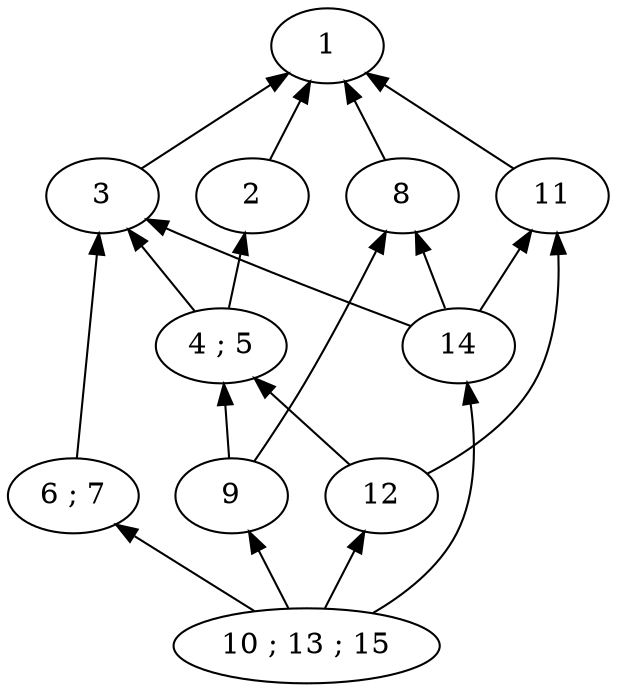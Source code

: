 strict digraph G {
	graph [bb="0,0,280,324"];
	node [label="\N"];
	1	 [height=0.5,
		label=1,
		pos="145,306",
		width=0.75];
	2	 [height=0.5,
		label=2,
		pos="109,234",
		width=0.75];
	1 -> 2	 [dir=back,
		pos="s,136.29,288.57 131.78,279.55 127.06,270.12 121.87,259.73 117.63,251.27"];
	3	 [height=0.5,
		label=3,
		pos="37,234",
		width=0.75];
	1 -> 3	 [dir=back,
		pos="s,125.69,293.13 117.35,287.56 98.175,274.78 73.136,258.09 56.141,246.76"];
	8	 [height=0.5,
		label=8,
		pos="181,234",
		width=0.75];
	1 -> 8	 [dir=back,
		pos="s,153.71,288.57 158.22,279.55 162.94,270.12 168.13,259.73 172.37,251.27"];
	11	 [height=0.5,
		label=11,
		pos="253,234",
		width=0.75];
	1 -> 11	 [dir=back,
		pos="s,164.31,293.13 172.65,287.56 191.82,274.78 216.86,258.09 233.86,246.76"];
	4	 [height=0.5,
		label="4 ; 5",
		pos="94,162",
		width=0.75];
	2 -> 4	 [dir=back,
		pos="s,105.21,215.83 103.16,205.98 101.34,197.21 99.372,187.78 97.732,179.91"];
	3 -> 4	 [dir=back,
		pos="s,49.65,218.02 56.018,209.98 64.366,199.43 73.939,187.34 81.385,177.93"];
	6	 [height=0.5,
		label="6 ; 7",
		pos="27,90",
		width=0.75];
	3 -> 6	 [dir=back,
		pos="s,35.733,215.76 35.019,205.47 33.008,176.52 29.956,132.57 28.256,108.09"];
	14	 [height=0.5,
		label=14,
		pos="204,162",
		width=0.75];
	3 -> 14	 [dir=back,
		pos="s,58.579,222.89 67.614,218.51 69.43,217.64 71.235,216.8 73,216 110.16,199.08 154.21,181.4 180.59,171.05"];
	9	 [height=0.5,
		label=9,
		pos="99,90",
		width=0.75];
	4 -> 9	 [dir=back,
		pos="s,95.262,143.83 95.955,133.85 96.548,125.31 97.184,116.14 97.721,108.41"];
	12	 [height=0.5,
		label=12,
		pos="171,90",
		width=0.75];
	4 -> 12	 [dir=back,
		pos="s,109.95,147.08 117.54,139.98 129.71,128.61 144.23,115.03 155.07,104.9"];
	10	 [height=0.5,
		label="10 ; 13 ; 15",
		pos="135,18",
		width=1.4443];
	6 -> 10	 [dir=back,
		pos="s,46.308,77.128 54.9,71.4 72.26,59.826 94.359,45.094 110.95,34.036"];
	8 -> 9	 [dir=back,
		pos="s,171.44,217.06 166.49,208.3 156.3,190.28 142.35,165.65 130,144 122.93,131.61 114.91,117.64 108.8,107.01"];
	8 -> 14	 [dir=back,
		pos="s,186.69,216.2 189.77,206.54 192.63,197.59 195.73,187.9 198.3,179.84"];
	9 -> 10	 [dir=back,
		pos="s,107.71,72.571 112.3,63.402 116.9,54.191 121.95,44.096 126.12,35.769"];
	11 -> 12	 [dir=back,
		pos="s,254.21,215.81 254.21,205.57 253.77,186.91 250.78,162.61 240,144 229.02,125.05 208.56,110.33 192.76,101.08"];
	11 -> 14	 [dir=back,
		pos="s,241.64,217.3 235.92,208.9 229.09,198.87 221.42,187.59 215.3,178.61"];
	12 -> 10	 [dir=back,
		pos="s,162.29,72.571 157.7,63.402 153.1,54.191 148.05,44.096 143.88,35.769"];
	14 -> 10	 [dir=back,
		pos="s,209.41,144.02 211.56,134.11 215.05,115.55 216.57,91.142 207,72 198.41,54.81 181.45,41.673 166.15,32.662"];
}
